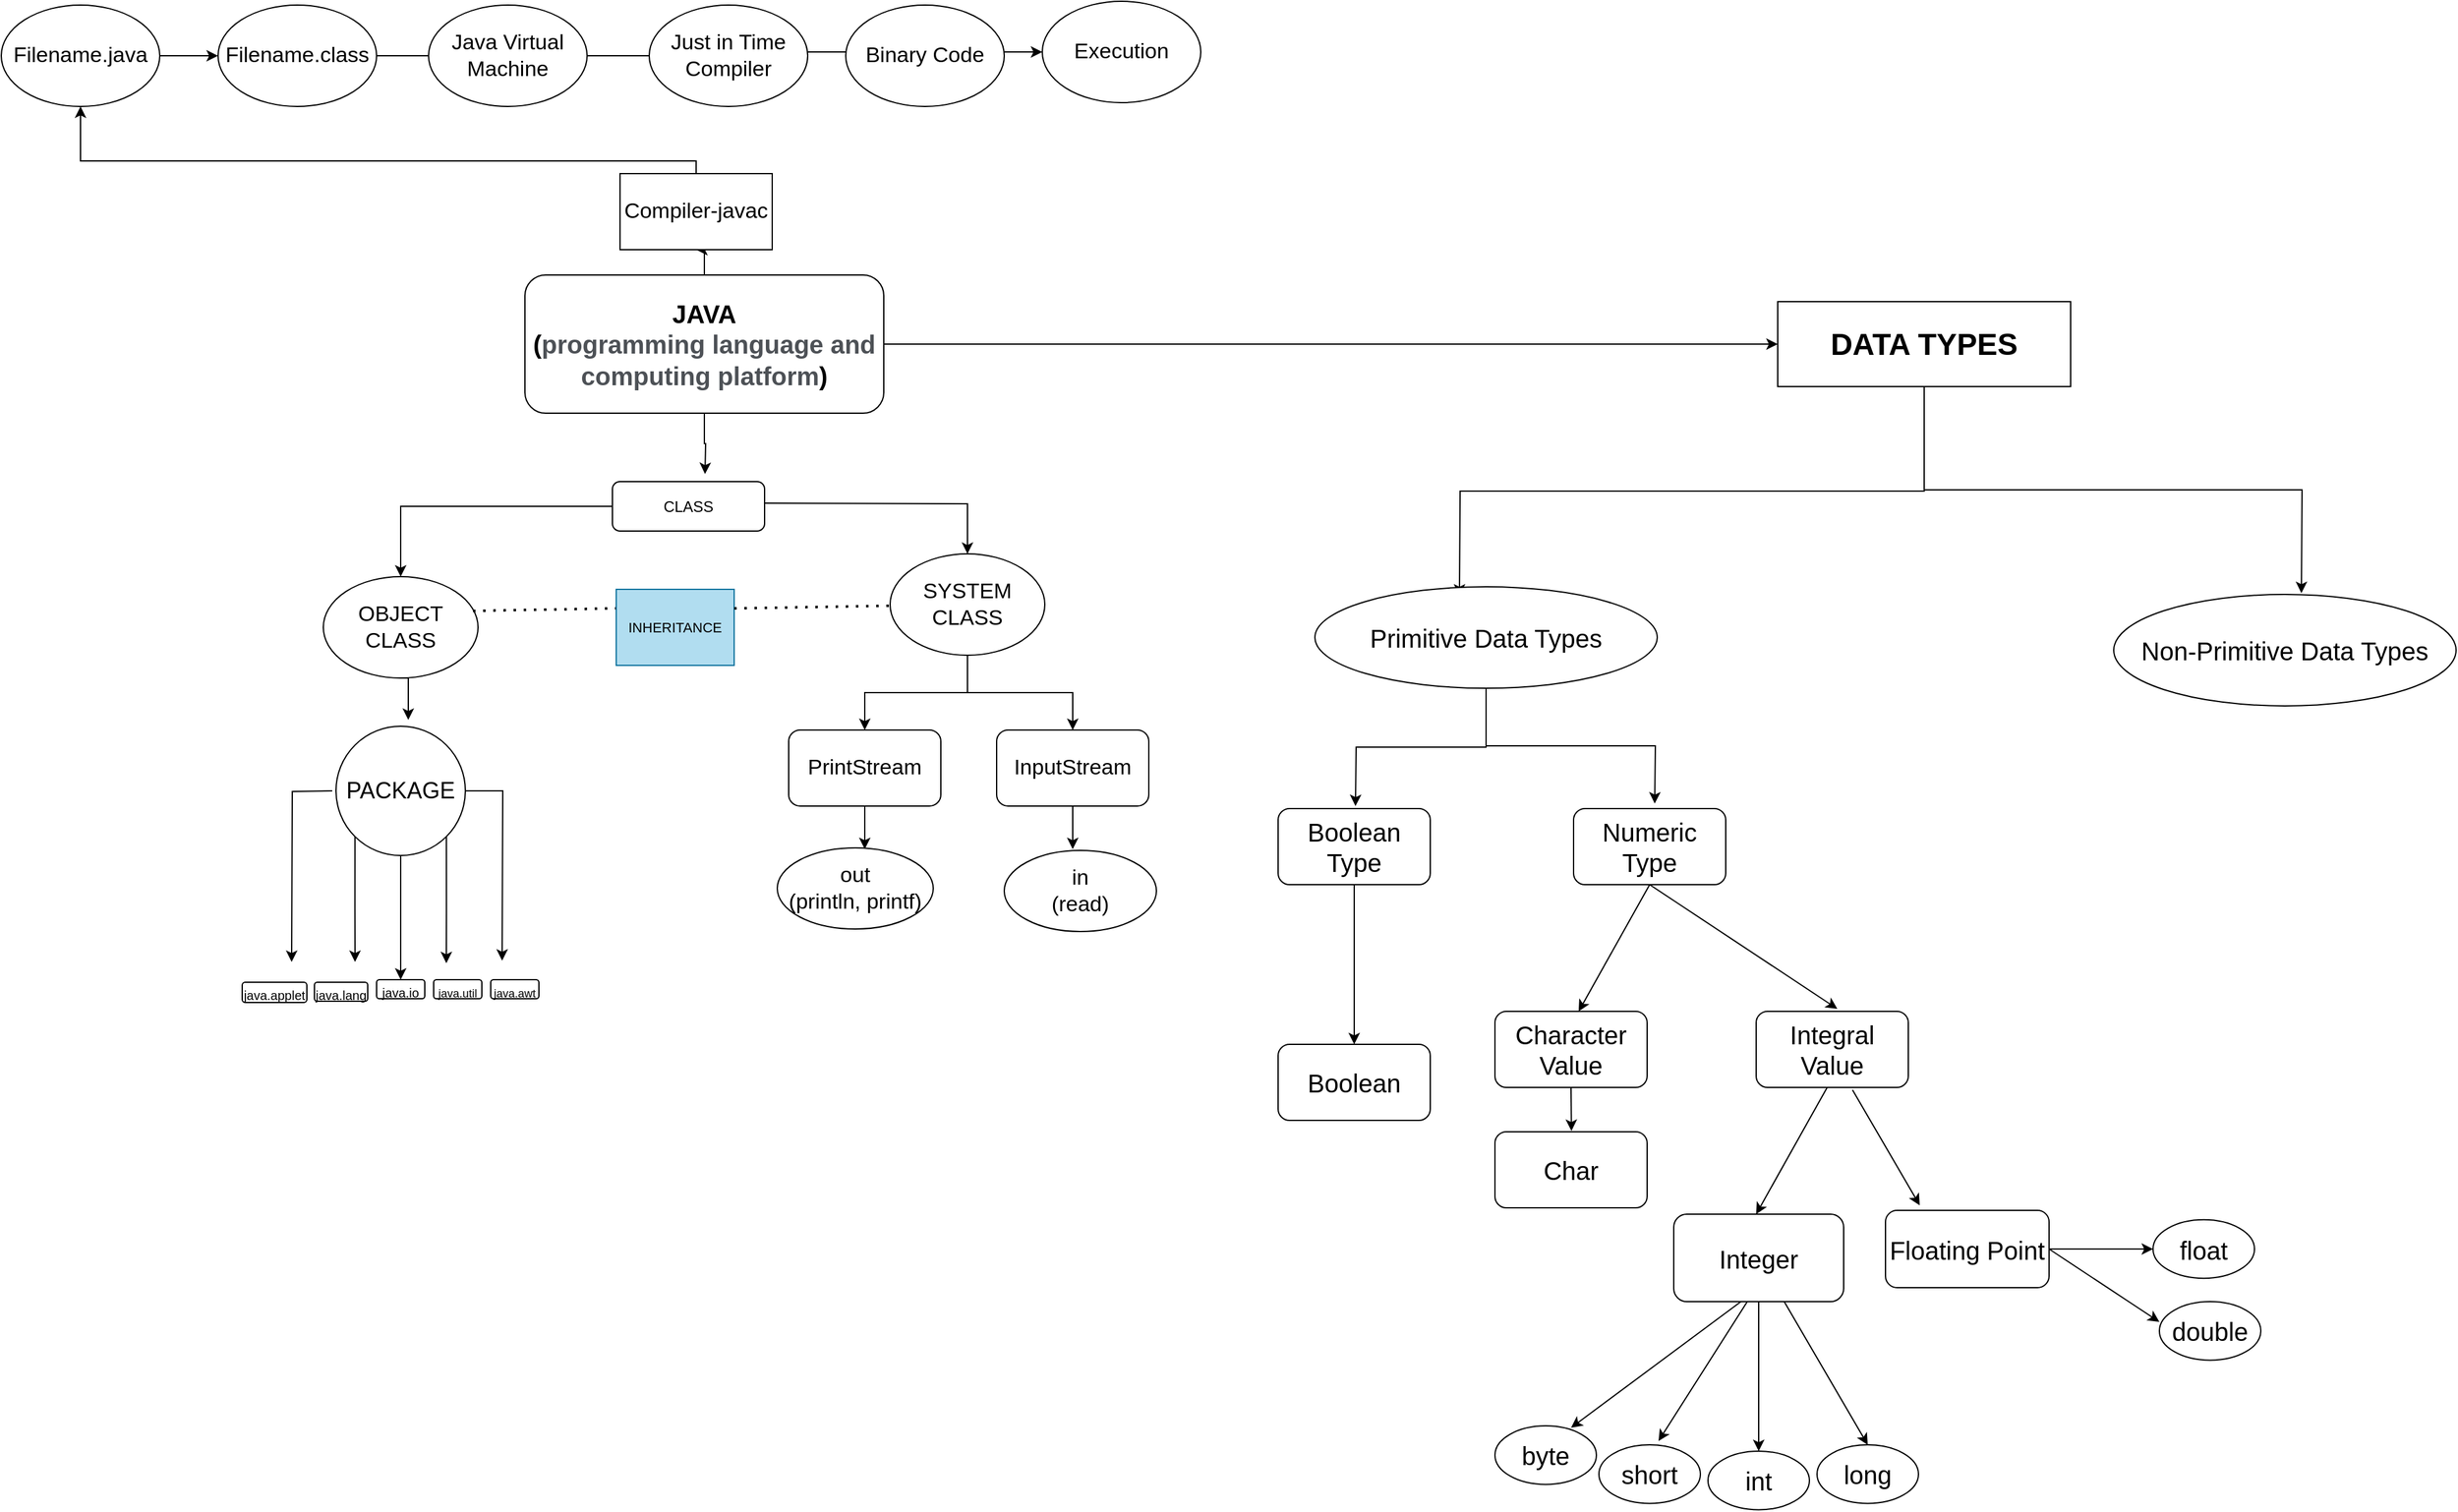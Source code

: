 <mxfile version="20.0.4" type="github">
  <diagram id="C5RBs43oDa-KdzZeNtuy" name="Page-1">
    <mxGraphModel dx="1495" dy="371" grid="0" gridSize="10" guides="1" tooltips="1" connect="1" arrows="1" fold="1" page="1" pageScale="1" pageWidth="827" pageHeight="1169" math="0" shadow="0">
      <root>
        <mxCell id="WIyWlLk6GJQsqaUBKTNV-0" />
        <mxCell id="WIyWlLk6GJQsqaUBKTNV-1" parent="WIyWlLk6GJQsqaUBKTNV-0" />
        <mxCell id="YIQKjSeeT6Y3a5OQeeYc-2" style="edgeStyle=orthogonalEdgeStyle;rounded=0;orthogonalLoop=1;jettySize=auto;html=1;exitX=0.5;exitY=1;exitDx=0;exitDy=0;fontFamily=Helvetica;fontSize=17;fontColor=default;" edge="1" parent="WIyWlLk6GJQsqaUBKTNV-1" source="WIyWlLk6GJQsqaUBKTNV-3">
          <mxGeometry relative="1" as="geometry">
            <mxPoint x="442" y="588" as="targetPoint" />
          </mxGeometry>
        </mxCell>
        <mxCell id="YIQKjSeeT6Y3a5OQeeYc-40" style="edgeStyle=orthogonalEdgeStyle;rounded=0;orthogonalLoop=1;jettySize=auto;html=1;exitX=0.5;exitY=0;exitDx=0;exitDy=0;fontFamily=Helvetica;fontSize=9;fontColor=default;" edge="1" parent="WIyWlLk6GJQsqaUBKTNV-1" source="WIyWlLk6GJQsqaUBKTNV-3" target="YIQKjSeeT6Y3a5OQeeYc-41">
          <mxGeometry relative="1" as="geometry">
            <mxPoint x="435" y="391" as="targetPoint" />
          </mxGeometry>
        </mxCell>
        <mxCell id="YIQKjSeeT6Y3a5OQeeYc-53" style="edgeStyle=orthogonalEdgeStyle;rounded=0;orthogonalLoop=1;jettySize=auto;html=1;fontFamily=Helvetica;fontSize=17;fontColor=default;" edge="1" parent="WIyWlLk6GJQsqaUBKTNV-1" source="WIyWlLk6GJQsqaUBKTNV-3" target="YIQKjSeeT6Y3a5OQeeYc-54">
          <mxGeometry relative="1" as="geometry">
            <mxPoint x="1111" y="485.5" as="targetPoint" />
          </mxGeometry>
        </mxCell>
        <mxCell id="WIyWlLk6GJQsqaUBKTNV-3" value="&lt;b style=&quot;font-size: 20px;&quot;&gt;JAVA&lt;br style=&quot;&quot;&gt;(&lt;span style=&quot;color: rgb(77, 81, 86); font-family: arial, sans-serif; text-align: left; background-color: rgb(255, 255, 255);&quot;&gt;programming language and computing platform&lt;/span&gt;)&lt;/b&gt;" style="rounded=1;whiteSpace=wrap;html=1;fontSize=17;glass=0;strokeWidth=1;shadow=0;" parent="WIyWlLk6GJQsqaUBKTNV-1" vertex="1">
          <mxGeometry x="300" y="431" width="283" height="109" as="geometry" />
        </mxCell>
        <mxCell id="YIQKjSeeT6Y3a5OQeeYc-6" style="edgeStyle=orthogonalEdgeStyle;rounded=0;orthogonalLoop=1;jettySize=auto;html=1;fontFamily=Helvetica;fontSize=17;fontColor=default;" edge="1" parent="WIyWlLk6GJQsqaUBKTNV-1" source="WIyWlLk6GJQsqaUBKTNV-11" target="YIQKjSeeT6Y3a5OQeeYc-3">
          <mxGeometry relative="1" as="geometry" />
        </mxCell>
        <mxCell id="YIQKjSeeT6Y3a5OQeeYc-7" style="edgeStyle=orthogonalEdgeStyle;rounded=0;orthogonalLoop=1;jettySize=auto;html=1;fontFamily=Helvetica;fontSize=17;fontColor=default;" edge="1" parent="WIyWlLk6GJQsqaUBKTNV-1" target="YIQKjSeeT6Y3a5OQeeYc-4">
          <mxGeometry relative="1" as="geometry">
            <mxPoint x="487" y="611" as="sourcePoint" />
          </mxGeometry>
        </mxCell>
        <mxCell id="WIyWlLk6GJQsqaUBKTNV-11" value="CLASS" style="rounded=1;whiteSpace=wrap;html=1;fontSize=12;glass=0;strokeWidth=1;shadow=0;" parent="WIyWlLk6GJQsqaUBKTNV-1" vertex="1">
          <mxGeometry x="369" y="594" width="120" height="39" as="geometry" />
        </mxCell>
        <mxCell id="YIQKjSeeT6Y3a5OQeeYc-26" style="edgeStyle=orthogonalEdgeStyle;rounded=0;orthogonalLoop=1;jettySize=auto;html=1;exitX=0.5;exitY=1;exitDx=0;exitDy=0;fontFamily=Helvetica;fontSize=11;fontColor=default;" edge="1" parent="WIyWlLk6GJQsqaUBKTNV-1" source="YIQKjSeeT6Y3a5OQeeYc-3">
          <mxGeometry relative="1" as="geometry">
            <mxPoint x="208" y="782" as="targetPoint" />
          </mxGeometry>
        </mxCell>
        <mxCell id="YIQKjSeeT6Y3a5OQeeYc-3" value="OBJECT CLASS" style="ellipse;whiteSpace=wrap;html=1;shadow=0;fontFamily=Helvetica;fontSize=17;strokeWidth=1;" vertex="1" parent="WIyWlLk6GJQsqaUBKTNV-1">
          <mxGeometry x="141" y="669" width="122" height="80" as="geometry" />
        </mxCell>
        <mxCell id="YIQKjSeeT6Y3a5OQeeYc-11" style="edgeStyle=orthogonalEdgeStyle;rounded=0;orthogonalLoop=1;jettySize=auto;html=1;exitX=0.5;exitY=1;exitDx=0;exitDy=0;fontFamily=Helvetica;fontSize=17;fontColor=default;" edge="1" parent="WIyWlLk6GJQsqaUBKTNV-1" source="YIQKjSeeT6Y3a5OQeeYc-4" target="YIQKjSeeT6Y3a5OQeeYc-8">
          <mxGeometry relative="1" as="geometry" />
        </mxCell>
        <mxCell id="YIQKjSeeT6Y3a5OQeeYc-12" style="edgeStyle=orthogonalEdgeStyle;rounded=0;orthogonalLoop=1;jettySize=auto;html=1;fontFamily=Helvetica;fontSize=17;fontColor=default;" edge="1" parent="WIyWlLk6GJQsqaUBKTNV-1" source="YIQKjSeeT6Y3a5OQeeYc-4" target="YIQKjSeeT6Y3a5OQeeYc-10">
          <mxGeometry relative="1" as="geometry" />
        </mxCell>
        <mxCell id="YIQKjSeeT6Y3a5OQeeYc-4" value="SYSTEM CLASS" style="ellipse;whiteSpace=wrap;html=1;shadow=0;fontFamily=Helvetica;fontSize=17;strokeWidth=1;" vertex="1" parent="WIyWlLk6GJQsqaUBKTNV-1">
          <mxGeometry x="588" y="651" width="122" height="80" as="geometry" />
        </mxCell>
        <mxCell id="YIQKjSeeT6Y3a5OQeeYc-13" style="edgeStyle=orthogonalEdgeStyle;rounded=0;orthogonalLoop=1;jettySize=auto;html=1;exitX=0.5;exitY=1;exitDx=0;exitDy=0;fontFamily=Helvetica;fontSize=17;fontColor=default;" edge="1" parent="WIyWlLk6GJQsqaUBKTNV-1" source="YIQKjSeeT6Y3a5OQeeYc-8">
          <mxGeometry relative="1" as="geometry">
            <mxPoint x="568" y="884" as="targetPoint" />
            <Array as="points">
              <mxPoint x="568" y="881" />
              <mxPoint x="568" y="881" />
            </Array>
          </mxGeometry>
        </mxCell>
        <mxCell id="YIQKjSeeT6Y3a5OQeeYc-8" value="PrintStream" style="rounded=1;whiteSpace=wrap;html=1;fontFamily=Helvetica;fontSize=17;fontColor=default;" vertex="1" parent="WIyWlLk6GJQsqaUBKTNV-1">
          <mxGeometry x="508" y="790" width="120" height="60" as="geometry" />
        </mxCell>
        <mxCell id="YIQKjSeeT6Y3a5OQeeYc-14" style="edgeStyle=orthogonalEdgeStyle;rounded=0;orthogonalLoop=1;jettySize=auto;html=1;exitX=0.5;exitY=1;exitDx=0;exitDy=0;fontFamily=Helvetica;fontSize=17;fontColor=default;" edge="1" parent="WIyWlLk6GJQsqaUBKTNV-1" source="YIQKjSeeT6Y3a5OQeeYc-10">
          <mxGeometry relative="1" as="geometry">
            <mxPoint x="732" y="884" as="targetPoint" />
            <Array as="points">
              <mxPoint x="732" y="873" />
              <mxPoint x="732" y="873" />
            </Array>
          </mxGeometry>
        </mxCell>
        <mxCell id="YIQKjSeeT6Y3a5OQeeYc-10" value="InputStream" style="rounded=1;whiteSpace=wrap;html=1;fontFamily=Helvetica;fontSize=17;fontColor=default;" vertex="1" parent="WIyWlLk6GJQsqaUBKTNV-1">
          <mxGeometry x="672" y="790" width="120" height="60" as="geometry" />
        </mxCell>
        <mxCell id="YIQKjSeeT6Y3a5OQeeYc-16" value="in&lt;br&gt;(read)" style="ellipse;whiteSpace=wrap;html=1;fontFamily=Helvetica;fontSize=17;fontColor=default;" vertex="1" parent="WIyWlLk6GJQsqaUBKTNV-1">
          <mxGeometry x="678" y="885" width="120" height="64" as="geometry" />
        </mxCell>
        <mxCell id="YIQKjSeeT6Y3a5OQeeYc-17" value="out&lt;br&gt;(println, printf)" style="ellipse;whiteSpace=wrap;html=1;fontFamily=Helvetica;fontSize=17;fontColor=default;" vertex="1" parent="WIyWlLk6GJQsqaUBKTNV-1">
          <mxGeometry x="499" y="883" width="123" height="64" as="geometry" />
        </mxCell>
        <mxCell id="YIQKjSeeT6Y3a5OQeeYc-21" value="" style="endArrow=none;dashed=1;html=1;dashPattern=1 3;strokeWidth=2;rounded=0;fontFamily=Helvetica;fontSize=17;fontColor=default;entryX=0;entryY=0.25;entryDx=0;entryDy=0;" edge="1" parent="WIyWlLk6GJQsqaUBKTNV-1" target="YIQKjSeeT6Y3a5OQeeYc-22">
          <mxGeometry width="50" height="50" relative="1" as="geometry">
            <mxPoint x="259" y="696" as="sourcePoint" />
            <mxPoint x="349" y="696" as="targetPoint" />
          </mxGeometry>
        </mxCell>
        <mxCell id="YIQKjSeeT6Y3a5OQeeYc-22" value="INHERITANCE" style="whiteSpace=wrap;html=1;fontFamily=Helvetica;fontSize=11;rounded=0;shadow=0;sketch=0;fillColor=#b1ddf0;strokeColor=#10739e;" vertex="1" parent="WIyWlLk6GJQsqaUBKTNV-1">
          <mxGeometry x="372" y="679" width="93" height="60" as="geometry" />
        </mxCell>
        <mxCell id="YIQKjSeeT6Y3a5OQeeYc-24" value="" style="endArrow=none;dashed=1;html=1;dashPattern=1 3;strokeWidth=2;rounded=0;fontFamily=Helvetica;fontSize=11;fontColor=default;exitX=1;exitY=0.25;exitDx=0;exitDy=0;" edge="1" parent="WIyWlLk6GJQsqaUBKTNV-1" source="YIQKjSeeT6Y3a5OQeeYc-22" target="YIQKjSeeT6Y3a5OQeeYc-4">
          <mxGeometry width="50" height="50" relative="1" as="geometry">
            <mxPoint x="467" y="710" as="sourcePoint" />
            <mxPoint x="517" y="660" as="targetPoint" />
          </mxGeometry>
        </mxCell>
        <mxCell id="YIQKjSeeT6Y3a5OQeeYc-29" style="edgeStyle=orthogonalEdgeStyle;rounded=0;orthogonalLoop=1;jettySize=auto;html=1;exitX=0.5;exitY=1;exitDx=0;exitDy=0;fontFamily=Helvetica;fontSize=18;fontColor=default;" edge="1" parent="WIyWlLk6GJQsqaUBKTNV-1" source="YIQKjSeeT6Y3a5OQeeYc-27" target="YIQKjSeeT6Y3a5OQeeYc-27">
          <mxGeometry relative="1" as="geometry">
            <mxPoint x="226" y="908" as="targetPoint" />
          </mxGeometry>
        </mxCell>
        <mxCell id="YIQKjSeeT6Y3a5OQeeYc-30" style="edgeStyle=orthogonalEdgeStyle;rounded=0;orthogonalLoop=1;jettySize=auto;html=1;fontFamily=Helvetica;fontSize=18;fontColor=default;" edge="1" parent="WIyWlLk6GJQsqaUBKTNV-1" source="YIQKjSeeT6Y3a5OQeeYc-27">
          <mxGeometry relative="1" as="geometry">
            <mxPoint x="282" y="972" as="targetPoint" />
          </mxGeometry>
        </mxCell>
        <mxCell id="YIQKjSeeT6Y3a5OQeeYc-31" style="edgeStyle=orthogonalEdgeStyle;rounded=0;orthogonalLoop=1;jettySize=auto;html=1;fontFamily=Helvetica;fontSize=18;fontColor=default;" edge="1" parent="WIyWlLk6GJQsqaUBKTNV-1">
          <mxGeometry relative="1" as="geometry">
            <mxPoint x="116" y="973" as="targetPoint" />
            <mxPoint x="148" y="838" as="sourcePoint" />
          </mxGeometry>
        </mxCell>
        <mxCell id="YIQKjSeeT6Y3a5OQeeYc-32" style="edgeStyle=orthogonalEdgeStyle;rounded=0;orthogonalLoop=1;jettySize=auto;html=1;exitX=1;exitY=1;exitDx=0;exitDy=0;fontFamily=Helvetica;fontSize=18;fontColor=default;" edge="1" parent="WIyWlLk6GJQsqaUBKTNV-1" source="YIQKjSeeT6Y3a5OQeeYc-27">
          <mxGeometry relative="1" as="geometry">
            <mxPoint x="238" y="974" as="targetPoint" />
          </mxGeometry>
        </mxCell>
        <mxCell id="YIQKjSeeT6Y3a5OQeeYc-33" style="edgeStyle=orthogonalEdgeStyle;rounded=0;orthogonalLoop=1;jettySize=auto;html=1;exitX=0.5;exitY=1;exitDx=0;exitDy=0;fontFamily=Helvetica;fontSize=18;fontColor=default;" edge="1" parent="WIyWlLk6GJQsqaUBKTNV-1" source="YIQKjSeeT6Y3a5OQeeYc-27" target="YIQKjSeeT6Y3a5OQeeYc-35">
          <mxGeometry relative="1" as="geometry">
            <mxPoint x="202" y="964" as="targetPoint" />
          </mxGeometry>
        </mxCell>
        <mxCell id="YIQKjSeeT6Y3a5OQeeYc-34" style="edgeStyle=orthogonalEdgeStyle;rounded=0;orthogonalLoop=1;jettySize=auto;html=1;exitX=0;exitY=1;exitDx=0;exitDy=0;fontFamily=Helvetica;fontSize=18;fontColor=default;" edge="1" parent="WIyWlLk6GJQsqaUBKTNV-1" source="YIQKjSeeT6Y3a5OQeeYc-27">
          <mxGeometry relative="1" as="geometry">
            <mxPoint x="166" y="973" as="targetPoint" />
          </mxGeometry>
        </mxCell>
        <mxCell id="YIQKjSeeT6Y3a5OQeeYc-27" value="PACKAGE" style="ellipse;whiteSpace=wrap;html=1;aspect=fixed;fontFamily=Helvetica;fontSize=18;fontColor=default;fontStyle=0" vertex="1" parent="WIyWlLk6GJQsqaUBKTNV-1">
          <mxGeometry x="151" y="787" width="102" height="102" as="geometry" />
        </mxCell>
        <mxCell id="YIQKjSeeT6Y3a5OQeeYc-35" value="&lt;font style=&quot;font-size: 10px;&quot;&gt;java.io&lt;/font&gt;" style="rounded=1;whiteSpace=wrap;html=1;fontFamily=Helvetica;fontSize=18;fontColor=default;" vertex="1" parent="WIyWlLk6GJQsqaUBKTNV-1">
          <mxGeometry x="183" y="987" width="38" height="15" as="geometry" />
        </mxCell>
        <mxCell id="YIQKjSeeT6Y3a5OQeeYc-36" value="&lt;font style=&quot;font-size: 9px;&quot;&gt;java.util&lt;/font&gt;" style="rounded=1;whiteSpace=wrap;html=1;fontFamily=Helvetica;fontSize=18;fontColor=default;" vertex="1" parent="WIyWlLk6GJQsqaUBKTNV-1">
          <mxGeometry x="228" y="987" width="38" height="15" as="geometry" />
        </mxCell>
        <mxCell id="YIQKjSeeT6Y3a5OQeeYc-37" value="&lt;font style=&quot;font-size: 9px;&quot;&gt;java.awt&lt;/font&gt;" style="rounded=1;whiteSpace=wrap;html=1;fontFamily=Helvetica;fontSize=18;fontColor=default;" vertex="1" parent="WIyWlLk6GJQsqaUBKTNV-1">
          <mxGeometry x="273" y="987" width="38" height="15" as="geometry" />
        </mxCell>
        <mxCell id="YIQKjSeeT6Y3a5OQeeYc-38" value="&lt;font style=&quot;font-size: 10px;&quot;&gt;&lt;font style=&quot;font-size: 10px;&quot;&gt;java&lt;/font&gt;.&lt;font style=&quot;font-size: 10px;&quot;&gt;lang&lt;/font&gt;&lt;/font&gt;" style="rounded=1;whiteSpace=wrap;html=1;fontFamily=Helvetica;fontSize=18;fontColor=default;" vertex="1" parent="WIyWlLk6GJQsqaUBKTNV-1">
          <mxGeometry x="134" y="989" width="42" height="15" as="geometry" />
        </mxCell>
        <mxCell id="YIQKjSeeT6Y3a5OQeeYc-39" value="&lt;font size=&quot;1&quot;&gt;java.applet&lt;/font&gt;" style="rounded=1;whiteSpace=wrap;html=1;fontFamily=Helvetica;fontSize=18;fontColor=default;" vertex="1" parent="WIyWlLk6GJQsqaUBKTNV-1">
          <mxGeometry x="77" y="989" width="51" height="16" as="geometry" />
        </mxCell>
        <mxCell id="YIQKjSeeT6Y3a5OQeeYc-42" style="edgeStyle=orthogonalEdgeStyle;rounded=0;orthogonalLoop=1;jettySize=auto;html=1;exitX=0.5;exitY=0;exitDx=0;exitDy=0;fontFamily=Helvetica;fontSize=17;fontColor=default;" edge="1" parent="WIyWlLk6GJQsqaUBKTNV-1" source="YIQKjSeeT6Y3a5OQeeYc-41" target="YIQKjSeeT6Y3a5OQeeYc-43">
          <mxGeometry relative="1" as="geometry">
            <mxPoint x="26" y="317.333" as="targetPoint" />
            <Array as="points">
              <mxPoint x="435" y="341" />
            </Array>
          </mxGeometry>
        </mxCell>
        <mxCell id="YIQKjSeeT6Y3a5OQeeYc-41" value="&lt;span style=&quot;font-size: 17px;&quot;&gt;Compiler-javac&lt;/span&gt;" style="rounded=0;whiteSpace=wrap;html=1;fontFamily=Helvetica;fontSize=9;fontColor=default;" vertex="1" parent="WIyWlLk6GJQsqaUBKTNV-1">
          <mxGeometry x="375.0" y="351" width="120" height="60" as="geometry" />
        </mxCell>
        <mxCell id="YIQKjSeeT6Y3a5OQeeYc-44" style="edgeStyle=orthogonalEdgeStyle;rounded=0;orthogonalLoop=1;jettySize=auto;html=1;fontFamily=Helvetica;fontSize=17;fontColor=default;" edge="1" parent="WIyWlLk6GJQsqaUBKTNV-1" source="YIQKjSeeT6Y3a5OQeeYc-43">
          <mxGeometry relative="1" as="geometry">
            <mxPoint x="57.889" y="258" as="targetPoint" />
          </mxGeometry>
        </mxCell>
        <mxCell id="YIQKjSeeT6Y3a5OQeeYc-43" value="Filename.java" style="ellipse;whiteSpace=wrap;html=1;fontFamily=Helvetica;fontSize=17;fontColor=default;" vertex="1" parent="WIyWlLk6GJQsqaUBKTNV-1">
          <mxGeometry x="-113" y="218" width="125" height="80" as="geometry" />
        </mxCell>
        <mxCell id="YIQKjSeeT6Y3a5OQeeYc-52" style="edgeStyle=orthogonalEdgeStyle;rounded=0;orthogonalLoop=1;jettySize=auto;html=1;fontFamily=Helvetica;fontSize=17;fontColor=default;" edge="1" parent="WIyWlLk6GJQsqaUBKTNV-1" source="YIQKjSeeT6Y3a5OQeeYc-45" target="YIQKjSeeT6Y3a5OQeeYc-49">
          <mxGeometry relative="1" as="geometry" />
        </mxCell>
        <mxCell id="YIQKjSeeT6Y3a5OQeeYc-45" value="Filename.class" style="ellipse;whiteSpace=wrap;html=1;fontFamily=Helvetica;fontSize=17;fontColor=default;" vertex="1" parent="WIyWlLk6GJQsqaUBKTNV-1">
          <mxGeometry x="58" y="218" width="125" height="80" as="geometry" />
        </mxCell>
        <mxCell id="YIQKjSeeT6Y3a5OQeeYc-46" value="Java Virtual Machine" style="ellipse;whiteSpace=wrap;html=1;fontFamily=Helvetica;fontSize=17;fontColor=default;" vertex="1" parent="WIyWlLk6GJQsqaUBKTNV-1">
          <mxGeometry x="224" y="218" width="125" height="80" as="geometry" />
        </mxCell>
        <mxCell id="YIQKjSeeT6Y3a5OQeeYc-47" value="Just in Time Compiler" style="ellipse;whiteSpace=wrap;html=1;fontFamily=Helvetica;fontSize=17;fontColor=default;" vertex="1" parent="WIyWlLk6GJQsqaUBKTNV-1">
          <mxGeometry x="398" y="218" width="125" height="80" as="geometry" />
        </mxCell>
        <mxCell id="YIQKjSeeT6Y3a5OQeeYc-48" value="Binary Code" style="ellipse;whiteSpace=wrap;html=1;fontFamily=Helvetica;fontSize=17;fontColor=default;" vertex="1" parent="WIyWlLk6GJQsqaUBKTNV-1">
          <mxGeometry x="553" y="218" width="125" height="80" as="geometry" />
        </mxCell>
        <mxCell id="YIQKjSeeT6Y3a5OQeeYc-49" value="Execution" style="ellipse;whiteSpace=wrap;html=1;fontFamily=Helvetica;fontSize=17;fontColor=default;" vertex="1" parent="WIyWlLk6GJQsqaUBKTNV-1">
          <mxGeometry x="708" y="215" width="125" height="80" as="geometry" />
        </mxCell>
        <mxCell id="YIQKjSeeT6Y3a5OQeeYc-56" style="edgeStyle=orthogonalEdgeStyle;rounded=0;orthogonalLoop=1;jettySize=auto;html=1;exitX=0.5;exitY=1;exitDx=0;exitDy=0;fontFamily=Helvetica;fontSize=20;fontColor=default;" edge="1" parent="WIyWlLk6GJQsqaUBKTNV-1" source="YIQKjSeeT6Y3a5OQeeYc-54">
          <mxGeometry relative="1" as="geometry">
            <mxPoint x="1037" y="684" as="targetPoint" />
          </mxGeometry>
        </mxCell>
        <mxCell id="YIQKjSeeT6Y3a5OQeeYc-57" style="edgeStyle=orthogonalEdgeStyle;rounded=0;orthogonalLoop=1;jettySize=auto;html=1;exitX=0.5;exitY=1;exitDx=0;exitDy=0;fontFamily=Helvetica;fontSize=20;fontColor=default;" edge="1" parent="WIyWlLk6GJQsqaUBKTNV-1" source="YIQKjSeeT6Y3a5OQeeYc-54">
          <mxGeometry relative="1" as="geometry">
            <mxPoint x="1701" y="682" as="targetPoint" />
          </mxGeometry>
        </mxCell>
        <mxCell id="YIQKjSeeT6Y3a5OQeeYc-54" value="DATA TYPES" style="rounded=0;whiteSpace=wrap;html=1;fontFamily=Helvetica;fontSize=24;fontColor=default;fontStyle=1" vertex="1" parent="WIyWlLk6GJQsqaUBKTNV-1">
          <mxGeometry x="1288" y="452" width="231" height="67" as="geometry" />
        </mxCell>
        <mxCell id="YIQKjSeeT6Y3a5OQeeYc-62" style="edgeStyle=orthogonalEdgeStyle;rounded=0;orthogonalLoop=1;jettySize=auto;html=1;exitX=0.5;exitY=1;exitDx=0;exitDy=0;fontFamily=Helvetica;fontSize=20;fontColor=default;" edge="1" parent="WIyWlLk6GJQsqaUBKTNV-1" source="YIQKjSeeT6Y3a5OQeeYc-58">
          <mxGeometry relative="1" as="geometry">
            <mxPoint x="955" y="850" as="targetPoint" />
          </mxGeometry>
        </mxCell>
        <mxCell id="YIQKjSeeT6Y3a5OQeeYc-66" style="edgeStyle=orthogonalEdgeStyle;rounded=0;orthogonalLoop=1;jettySize=auto;html=1;fontFamily=Helvetica;fontSize=20;fontColor=default;" edge="1" parent="WIyWlLk6GJQsqaUBKTNV-1" source="YIQKjSeeT6Y3a5OQeeYc-58">
          <mxGeometry relative="1" as="geometry">
            <mxPoint x="1191" y="848" as="targetPoint" />
          </mxGeometry>
        </mxCell>
        <mxCell id="YIQKjSeeT6Y3a5OQeeYc-58" value="Primitive Data Types&lt;span style=&quot;color: rgba(0, 0, 0, 0); font-family: monospace; font-size: 0px; text-align: start;&quot;&gt;%3CmxGraphModel%3E%3Croot%3E%3CmxCell%20id%3D%220%22%2F%3E%3CmxCell%20id%3D%221%22%20parent%3D%220%22%2F%3E%3CmxCell%20id%3D%222%22%20value%3D%22Filename.java%22%20style%3D%22ellipse%3BwhiteSpace%3Dwrap%3Bhtml%3D1%3BfontFamily%3DHelvetica%3BfontSize%3D17%3BfontColor%3Ddefault%3B%22%20vertex%3D%221%22%20parent%3D%221%22%3E%3CmxGeometry%20x%3D%22-113%22%20y%3D%22218%22%20width%3D%22125%22%20height%3D%2280%22%20as%3D%22geometry%22%2F%3E%3C%2FmxCell%3E%3C%2Froot%3E%3C%2FmxGraphModel%3E&lt;/span&gt;" style="ellipse;whiteSpace=wrap;html=1;fontFamily=Helvetica;fontSize=20;fontColor=default;" vertex="1" parent="WIyWlLk6GJQsqaUBKTNV-1">
          <mxGeometry x="923" y="677" width="270" height="80" as="geometry" />
        </mxCell>
        <mxCell id="YIQKjSeeT6Y3a5OQeeYc-60" value="Non-Primitive Data Types&lt;span style=&quot;color: rgba(0, 0, 0, 0); font-family: monospace; font-size: 0px; text-align: start;&quot;&gt;%3CmxGraphModel%3E%3Croot%3E%3CmxCell%20id%3D%220%22%2F%3E%3CmxCell%20id%3D%221%22%20parent%3D%220%22%2F%3E%3CmxCell%20id%3D%222%22%20value%3D%22Filename.java%22%20style%3D%22ellipse%3BwhiteSpace%3Dwrap%3Bhtml%3D1%3BfontFamily%3DHelvetica%3BfontSize%3D17%3BfontColor%3Ddefault%3B%22%20vertex%3D%221%22%20parent%3D%221%22%3E%3CmxGeometry%20x%3D%22-113%22%20y%3D%22218%22%20width%3D%22125%22%20height%3D%2280%22%20as%3D%22geometry%22%2F%3E%3C%2FmxCell%3E%3C%2Froot%3E%3C%2FmxGraphModel%3E&lt;/span&gt;" style="ellipse;whiteSpace=wrap;html=1;fontFamily=Helvetica;fontSize=20;fontColor=default;" vertex="1" parent="WIyWlLk6GJQsqaUBKTNV-1">
          <mxGeometry x="1553" y="683" width="270" height="88" as="geometry" />
        </mxCell>
        <mxCell id="YIQKjSeeT6Y3a5OQeeYc-68" style="edgeStyle=orthogonalEdgeStyle;rounded=0;orthogonalLoop=1;jettySize=auto;html=1;exitX=0.5;exitY=1;exitDx=0;exitDy=0;fontFamily=Helvetica;fontSize=20;fontColor=default;" edge="1" parent="WIyWlLk6GJQsqaUBKTNV-1" source="YIQKjSeeT6Y3a5OQeeYc-67" target="YIQKjSeeT6Y3a5OQeeYc-69">
          <mxGeometry relative="1" as="geometry">
            <mxPoint x="954.667" y="949" as="targetPoint" />
          </mxGeometry>
        </mxCell>
        <mxCell id="YIQKjSeeT6Y3a5OQeeYc-67" value="Boolean Type" style="rounded=1;whiteSpace=wrap;html=1;fontFamily=Helvetica;fontSize=20;fontColor=default;" vertex="1" parent="WIyWlLk6GJQsqaUBKTNV-1">
          <mxGeometry x="894" y="852" width="120" height="60" as="geometry" />
        </mxCell>
        <mxCell id="YIQKjSeeT6Y3a5OQeeYc-69" value="Boolean" style="rounded=1;whiteSpace=wrap;html=1;fontFamily=Helvetica;fontSize=20;fontColor=default;" vertex="1" parent="WIyWlLk6GJQsqaUBKTNV-1">
          <mxGeometry x="893.997" y="1038" width="120" height="60" as="geometry" />
        </mxCell>
        <mxCell id="YIQKjSeeT6Y3a5OQeeYc-70" value="Numeric Type" style="rounded=1;whiteSpace=wrap;html=1;fontFamily=Helvetica;fontSize=20;fontColor=default;" vertex="1" parent="WIyWlLk6GJQsqaUBKTNV-1">
          <mxGeometry x="1127" y="852" width="120" height="60" as="geometry" />
        </mxCell>
        <mxCell id="YIQKjSeeT6Y3a5OQeeYc-72" value="" style="endArrow=classic;html=1;rounded=0;fontFamily=Helvetica;fontSize=20;fontColor=default;exitX=0.5;exitY=1;exitDx=0;exitDy=0;" edge="1" parent="WIyWlLk6GJQsqaUBKTNV-1" source="YIQKjSeeT6Y3a5OQeeYc-70">
          <mxGeometry width="50" height="50" relative="1" as="geometry">
            <mxPoint x="1304" y="893" as="sourcePoint" />
            <mxPoint x="1131" y="1012" as="targetPoint" />
            <Array as="points" />
          </mxGeometry>
        </mxCell>
        <mxCell id="YIQKjSeeT6Y3a5OQeeYc-73" value="" style="endArrow=classic;html=1;rounded=0;fontFamily=Helvetica;fontSize=20;fontColor=default;exitX=0.5;exitY=1;exitDx=0;exitDy=0;" edge="1" parent="WIyWlLk6GJQsqaUBKTNV-1" source="YIQKjSeeT6Y3a5OQeeYc-70">
          <mxGeometry width="50" height="50" relative="1" as="geometry">
            <mxPoint x="1197" y="922" as="sourcePoint" />
            <mxPoint x="1335" y="1010" as="targetPoint" />
            <Array as="points" />
          </mxGeometry>
        </mxCell>
        <mxCell id="YIQKjSeeT6Y3a5OQeeYc-75" style="edgeStyle=orthogonalEdgeStyle;rounded=0;orthogonalLoop=1;jettySize=auto;html=1;exitX=0.5;exitY=1;exitDx=0;exitDy=0;fontFamily=Helvetica;fontSize=20;fontColor=default;" edge="1" parent="WIyWlLk6GJQsqaUBKTNV-1" source="YIQKjSeeT6Y3a5OQeeYc-74">
          <mxGeometry relative="1" as="geometry">
            <mxPoint x="1125.333" y="1106.333" as="targetPoint" />
          </mxGeometry>
        </mxCell>
        <mxCell id="YIQKjSeeT6Y3a5OQeeYc-74" value="Character Value" style="rounded=1;whiteSpace=wrap;html=1;fontFamily=Helvetica;fontSize=20;fontColor=default;" vertex="1" parent="WIyWlLk6GJQsqaUBKTNV-1">
          <mxGeometry x="1064.997" y="1012" width="120" height="60" as="geometry" />
        </mxCell>
        <mxCell id="YIQKjSeeT6Y3a5OQeeYc-76" value="Char" style="rounded=1;whiteSpace=wrap;html=1;fontFamily=Helvetica;fontSize=20;fontColor=default;" vertex="1" parent="WIyWlLk6GJQsqaUBKTNV-1">
          <mxGeometry x="1064.997" y="1107" width="120" height="60" as="geometry" />
        </mxCell>
        <mxCell id="YIQKjSeeT6Y3a5OQeeYc-77" value="Integral Value" style="rounded=1;whiteSpace=wrap;html=1;fontFamily=Helvetica;fontSize=20;fontColor=default;" vertex="1" parent="WIyWlLk6GJQsqaUBKTNV-1">
          <mxGeometry x="1270.997" y="1012" width="120" height="60" as="geometry" />
        </mxCell>
        <mxCell id="YIQKjSeeT6Y3a5OQeeYc-79" value="" style="endArrow=classic;html=1;rounded=0;fontFamily=Helvetica;fontSize=20;fontColor=default;exitX=0.5;exitY=1;exitDx=0;exitDy=0;" edge="1" parent="WIyWlLk6GJQsqaUBKTNV-1">
          <mxGeometry width="50" height="50" relative="1" as="geometry">
            <mxPoint x="1327" y="1072" as="sourcePoint" />
            <mxPoint x="1271" y="1172" as="targetPoint" />
            <Array as="points" />
          </mxGeometry>
        </mxCell>
        <mxCell id="YIQKjSeeT6Y3a5OQeeYc-80" value="" style="endArrow=classic;html=1;rounded=0;fontFamily=Helvetica;fontSize=20;fontColor=default;" edge="1" parent="WIyWlLk6GJQsqaUBKTNV-1">
          <mxGeometry width="50" height="50" relative="1" as="geometry">
            <mxPoint x="1347" y="1074" as="sourcePoint" />
            <mxPoint x="1400" y="1165" as="targetPoint" />
            <Array as="points" />
          </mxGeometry>
        </mxCell>
        <mxCell id="YIQKjSeeT6Y3a5OQeeYc-81" value="Integer" style="rounded=1;whiteSpace=wrap;html=1;fontFamily=Helvetica;fontSize=20;fontColor=default;" vertex="1" parent="WIyWlLk6GJQsqaUBKTNV-1">
          <mxGeometry x="1206" y="1172" width="134" height="69" as="geometry" />
        </mxCell>
        <mxCell id="YIQKjSeeT6Y3a5OQeeYc-84" style="edgeStyle=orthogonalEdgeStyle;rounded=0;orthogonalLoop=1;jettySize=auto;html=1;fontFamily=Helvetica;fontSize=20;fontColor=default;" edge="1" parent="WIyWlLk6GJQsqaUBKTNV-1" source="YIQKjSeeT6Y3a5OQeeYc-83" target="YIQKjSeeT6Y3a5OQeeYc-88">
          <mxGeometry relative="1" as="geometry">
            <mxPoint x="1537.333" y="1199.5" as="targetPoint" />
          </mxGeometry>
        </mxCell>
        <mxCell id="YIQKjSeeT6Y3a5OQeeYc-83" value="Floating Point" style="rounded=1;whiteSpace=wrap;html=1;fontFamily=Helvetica;fontSize=20;fontColor=default;" vertex="1" parent="WIyWlLk6GJQsqaUBKTNV-1">
          <mxGeometry x="1373" y="1169" width="129" height="61" as="geometry" />
        </mxCell>
        <mxCell id="YIQKjSeeT6Y3a5OQeeYc-87" value="" style="endArrow=classic;html=1;rounded=0;fontFamily=Helvetica;fontSize=20;fontColor=default;exitX=1;exitY=0.5;exitDx=0;exitDy=0;" edge="1" parent="WIyWlLk6GJQsqaUBKTNV-1" source="YIQKjSeeT6Y3a5OQeeYc-83">
          <mxGeometry width="50" height="50" relative="1" as="geometry">
            <mxPoint x="1505" y="1241" as="sourcePoint" />
            <mxPoint x="1589" y="1257" as="targetPoint" />
          </mxGeometry>
        </mxCell>
        <mxCell id="YIQKjSeeT6Y3a5OQeeYc-88" value="float" style="ellipse;whiteSpace=wrap;html=1;fontFamily=Helvetica;fontSize=20;fontColor=default;" vertex="1" parent="WIyWlLk6GJQsqaUBKTNV-1">
          <mxGeometry x="1584" y="1176.38" width="80" height="46.25" as="geometry" />
        </mxCell>
        <mxCell id="YIQKjSeeT6Y3a5OQeeYc-89" value="double" style="ellipse;whiteSpace=wrap;html=1;fontFamily=Helvetica;fontSize=20;fontColor=default;" vertex="1" parent="WIyWlLk6GJQsqaUBKTNV-1">
          <mxGeometry x="1589" y="1241" width="80" height="46.25" as="geometry" />
        </mxCell>
        <mxCell id="YIQKjSeeT6Y3a5OQeeYc-90" value="" style="endArrow=classic;html=1;rounded=0;fontFamily=Helvetica;fontSize=20;fontColor=default;entryX=0.75;entryY=0.033;entryDx=0;entryDy=0;entryPerimeter=0;" edge="1" parent="WIyWlLk6GJQsqaUBKTNV-1" target="YIQKjSeeT6Y3a5OQeeYc-95">
          <mxGeometry width="50" height="50" relative="1" as="geometry">
            <mxPoint x="1259" y="1241" as="sourcePoint" />
            <mxPoint x="1145" y="1328" as="targetPoint" />
          </mxGeometry>
        </mxCell>
        <mxCell id="YIQKjSeeT6Y3a5OQeeYc-91" value="" style="endArrow=classic;html=1;rounded=0;fontFamily=Helvetica;fontSize=20;fontColor=default;" edge="1" parent="WIyWlLk6GJQsqaUBKTNV-1">
          <mxGeometry width="50" height="50" relative="1" as="geometry">
            <mxPoint x="1264" y="1241" as="sourcePoint" />
            <mxPoint x="1194" y="1351" as="targetPoint" />
          </mxGeometry>
        </mxCell>
        <mxCell id="YIQKjSeeT6Y3a5OQeeYc-92" value="" style="endArrow=classic;html=1;rounded=0;fontFamily=Helvetica;fontSize=20;fontColor=default;entryX=0.5;entryY=0;entryDx=0;entryDy=0;" edge="1" parent="WIyWlLk6GJQsqaUBKTNV-1" source="YIQKjSeeT6Y3a5OQeeYc-81" target="YIQKjSeeT6Y3a5OQeeYc-97">
          <mxGeometry width="50" height="50" relative="1" as="geometry">
            <mxPoint x="1272" y="1244" as="sourcePoint" />
            <mxPoint x="1266" y="1347" as="targetPoint" />
          </mxGeometry>
        </mxCell>
        <mxCell id="YIQKjSeeT6Y3a5OQeeYc-93" value="" style="endArrow=classic;html=1;rounded=0;fontFamily=Helvetica;fontSize=20;fontColor=default;entryX=0.5;entryY=0;entryDx=0;entryDy=0;" edge="1" parent="WIyWlLk6GJQsqaUBKTNV-1" source="YIQKjSeeT6Y3a5OQeeYc-81" target="YIQKjSeeT6Y3a5OQeeYc-98">
          <mxGeometry width="50" height="50" relative="1" as="geometry">
            <mxPoint x="1287" y="1275" as="sourcePoint" />
            <mxPoint x="1338" y="1356" as="targetPoint" />
            <Array as="points" />
          </mxGeometry>
        </mxCell>
        <mxCell id="YIQKjSeeT6Y3a5OQeeYc-95" value="byte" style="ellipse;whiteSpace=wrap;html=1;fontFamily=Helvetica;fontSize=20;fontColor=default;" vertex="1" parent="WIyWlLk6GJQsqaUBKTNV-1">
          <mxGeometry x="1065" y="1339" width="80" height="46.25" as="geometry" />
        </mxCell>
        <mxCell id="YIQKjSeeT6Y3a5OQeeYc-96" value="short" style="ellipse;whiteSpace=wrap;html=1;fontFamily=Helvetica;fontSize=20;fontColor=default;" vertex="1" parent="WIyWlLk6GJQsqaUBKTNV-1">
          <mxGeometry x="1147" y="1354" width="80" height="46.25" as="geometry" />
        </mxCell>
        <mxCell id="YIQKjSeeT6Y3a5OQeeYc-97" value="int" style="ellipse;whiteSpace=wrap;html=1;fontFamily=Helvetica;fontSize=20;fontColor=default;" vertex="1" parent="WIyWlLk6GJQsqaUBKTNV-1">
          <mxGeometry x="1233" y="1359" width="80" height="46.25" as="geometry" />
        </mxCell>
        <mxCell id="YIQKjSeeT6Y3a5OQeeYc-98" value="long" style="ellipse;whiteSpace=wrap;html=1;fontFamily=Helvetica;fontSize=20;fontColor=default;" vertex="1" parent="WIyWlLk6GJQsqaUBKTNV-1">
          <mxGeometry x="1319" y="1354" width="80" height="46.25" as="geometry" />
        </mxCell>
      </root>
    </mxGraphModel>
  </diagram>
</mxfile>
